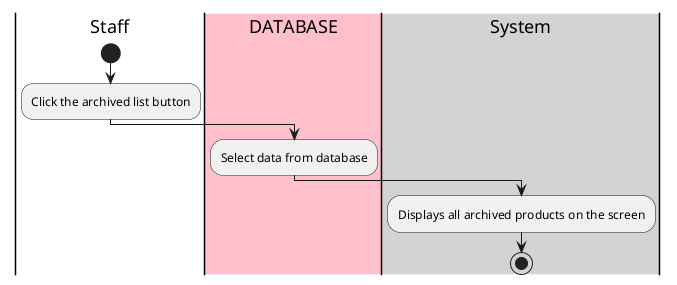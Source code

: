 @startuml

|#White|Staff|
start
:Click the archived list button;
|#pink|DATABASE|
:Select data from database;
|#lightgray|System|
:Displays all archived products on the screen;
stop

@enduml
